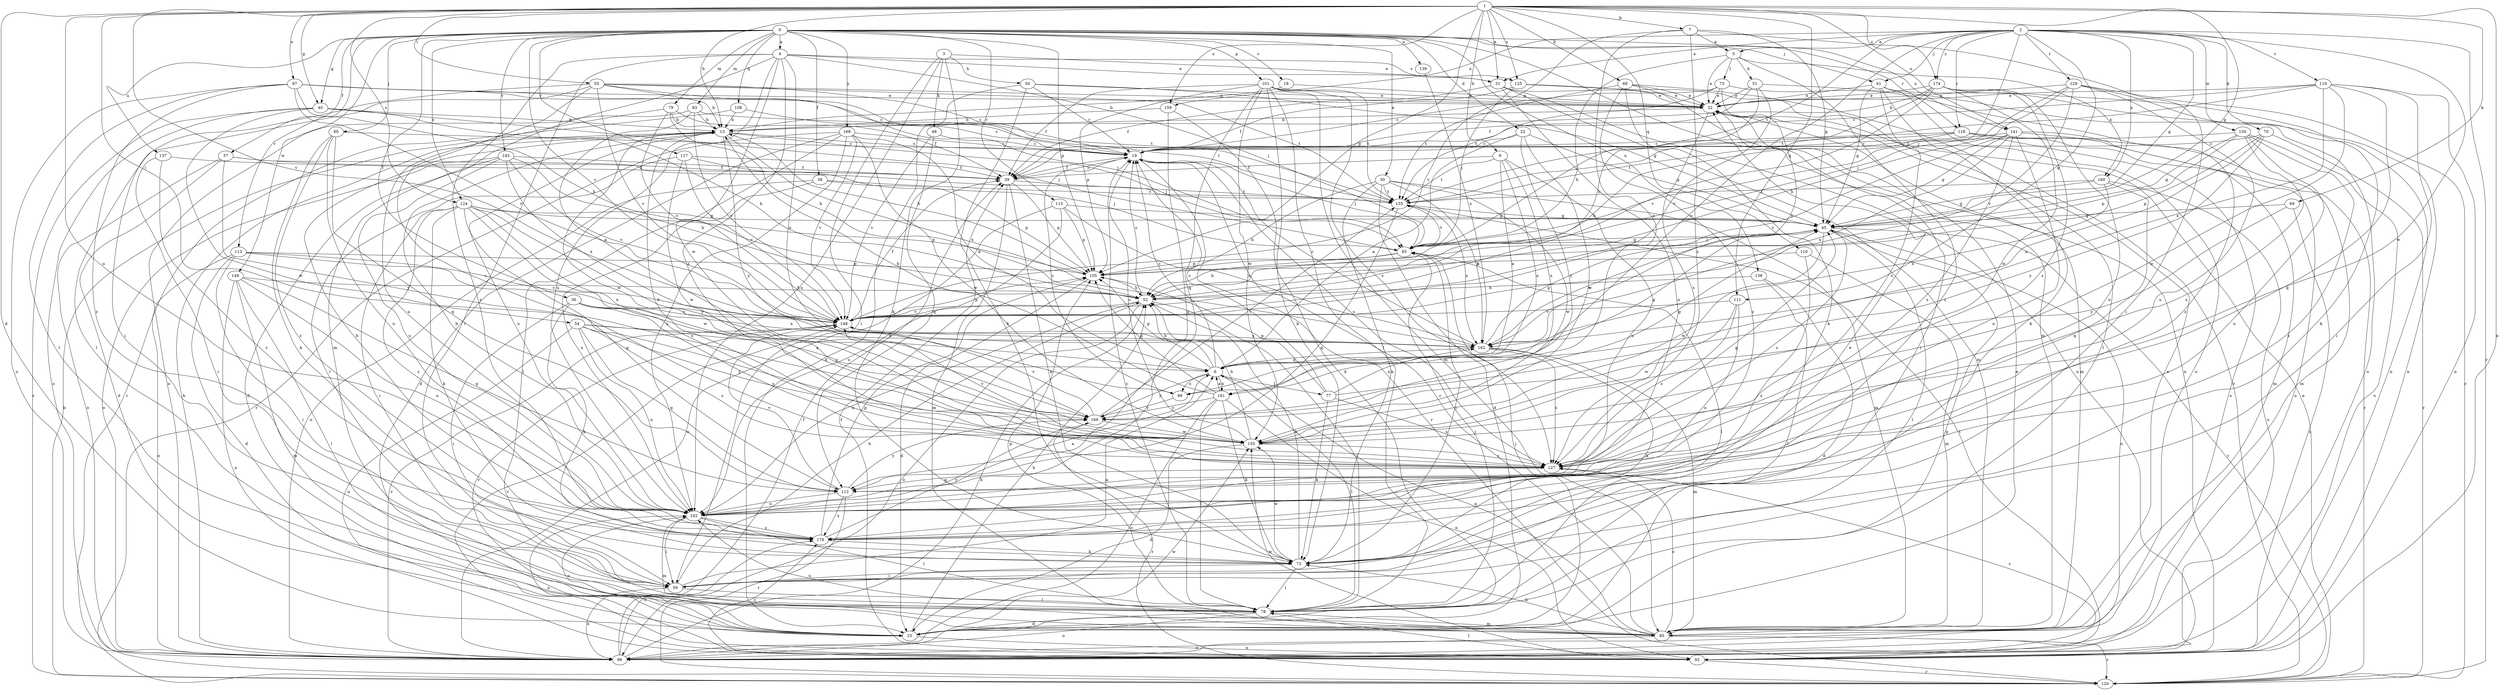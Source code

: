 strict digraph  {
0;
1;
2;
3;
4;
5;
6;
7;
9;
13;
18;
19;
22;
25;
30;
31;
32;
36;
37;
38;
39;
40;
45;
48;
50;
51;
52;
54;
55;
59;
60;
61;
65;
68;
69;
70;
72;
73;
77;
78;
79;
83;
85;
92;
97;
98;
99;
101;
105;
108;
110;
111;
112;
113;
115;
117;
118;
119;
120;
124;
125;
127;
129;
135;
137;
138;
139;
141;
142;
143;
148;
149;
150;
155;
159;
160;
161;
162;
168;
169;
174;
176;
0 -> 4  [label=a];
0 -> 18  [label=c];
0 -> 22  [label=d];
0 -> 30  [label=e];
0 -> 36  [label=f];
0 -> 37  [label=f];
0 -> 38  [label=f];
0 -> 40  [label=g];
0 -> 60  [label=j];
0 -> 61  [label=j];
0 -> 79  [label=m];
0 -> 83  [label=m];
0 -> 85  [label=m];
0 -> 101  [label=p];
0 -> 105  [label=p];
0 -> 108  [label=q];
0 -> 113  [label=r];
0 -> 115  [label=r];
0 -> 117  [label=r];
0 -> 118  [label=r];
0 -> 124  [label=s];
0 -> 137  [label=u];
0 -> 138  [label=u];
0 -> 139  [label=u];
0 -> 141  [label=u];
0 -> 143  [label=v];
0 -> 148  [label=v];
0 -> 149  [label=w];
0 -> 168  [label=y];
1 -> 7  [label=b];
1 -> 9  [label=b];
1 -> 13  [label=b];
1 -> 25  [label=d];
1 -> 31  [label=e];
1 -> 40  [label=g];
1 -> 45  [label=g];
1 -> 54  [label=i];
1 -> 55  [label=i];
1 -> 68  [label=k];
1 -> 69  [label=k];
1 -> 92  [label=n];
1 -> 97  [label=o];
1 -> 105  [label=p];
1 -> 110  [label=q];
1 -> 111  [label=q];
1 -> 124  [label=s];
1 -> 125  [label=s];
1 -> 141  [label=u];
1 -> 142  [label=u];
1 -> 148  [label=v];
1 -> 159  [label=x];
1 -> 174  [label=z];
2 -> 5  [label=a];
2 -> 31  [label=e];
2 -> 45  [label=g];
2 -> 61  [label=j];
2 -> 65  [label=j];
2 -> 70  [label=k];
2 -> 98  [label=o];
2 -> 111  [label=q];
2 -> 118  [label=r];
2 -> 119  [label=r];
2 -> 120  [label=r];
2 -> 129  [label=t];
2 -> 135  [label=t];
2 -> 150  [label=w];
2 -> 155  [label=w];
2 -> 159  [label=x];
2 -> 160  [label=x];
2 -> 174  [label=z];
3 -> 31  [label=e];
3 -> 48  [label=h];
3 -> 50  [label=h];
3 -> 59  [label=i];
3 -> 72  [label=k];
3 -> 142  [label=u];
4 -> 31  [label=e];
4 -> 59  [label=i];
4 -> 65  [label=j];
4 -> 85  [label=m];
4 -> 98  [label=o];
4 -> 125  [label=s];
4 -> 127  [label=s];
4 -> 142  [label=u];
4 -> 155  [label=w];
4 -> 176  [label=z];
5 -> 32  [label=e];
5 -> 51  [label=h];
5 -> 52  [label=h];
5 -> 73  [label=l];
5 -> 160  [label=x];
5 -> 176  [label=z];
6 -> 19  [label=c];
6 -> 45  [label=g];
6 -> 52  [label=h];
6 -> 77  [label=l];
6 -> 78  [label=l];
6 -> 98  [label=o];
6 -> 105  [label=p];
6 -> 161  [label=x];
6 -> 169  [label=y];
7 -> 5  [label=a];
7 -> 45  [label=g];
7 -> 59  [label=i];
7 -> 127  [label=s];
7 -> 148  [label=v];
7 -> 161  [label=x];
9 -> 6  [label=a];
9 -> 39  [label=f];
9 -> 98  [label=o];
9 -> 135  [label=t];
9 -> 142  [label=u];
9 -> 161  [label=x];
13 -> 19  [label=c];
13 -> 65  [label=j];
13 -> 142  [label=u];
13 -> 155  [label=w];
13 -> 162  [label=x];
13 -> 169  [label=y];
18 -> 13  [label=b];
18 -> 32  [label=e];
19 -> 39  [label=f];
19 -> 65  [label=j];
19 -> 120  [label=r];
19 -> 127  [label=s];
22 -> 6  [label=a];
22 -> 19  [label=c];
22 -> 45  [label=g];
22 -> 155  [label=w];
22 -> 169  [label=y];
25 -> 32  [label=e];
25 -> 45  [label=g];
25 -> 52  [label=h];
25 -> 65  [label=j];
25 -> 92  [label=n];
25 -> 142  [label=u];
25 -> 148  [label=v];
30 -> 25  [label=d];
30 -> 52  [label=h];
30 -> 72  [label=k];
30 -> 85  [label=m];
30 -> 135  [label=t];
30 -> 155  [label=w];
30 -> 162  [label=x];
31 -> 32  [label=e];
31 -> 39  [label=f];
31 -> 85  [label=m];
31 -> 92  [label=n];
31 -> 142  [label=u];
32 -> 13  [label=b];
32 -> 59  [label=i];
32 -> 85  [label=m];
32 -> 127  [label=s];
36 -> 59  [label=i];
36 -> 72  [label=k];
36 -> 127  [label=s];
36 -> 148  [label=v];
36 -> 162  [label=x];
36 -> 169  [label=y];
37 -> 25  [label=d];
37 -> 39  [label=f];
37 -> 99  [label=o];
37 -> 135  [label=t];
37 -> 169  [label=y];
38 -> 99  [label=o];
38 -> 105  [label=p];
38 -> 135  [label=t];
38 -> 142  [label=u];
39 -> 19  [label=c];
39 -> 72  [label=k];
39 -> 85  [label=m];
39 -> 105  [label=p];
39 -> 135  [label=t];
40 -> 13  [label=b];
40 -> 52  [label=h];
40 -> 65  [label=j];
40 -> 99  [label=o];
40 -> 120  [label=r];
40 -> 155  [label=w];
45 -> 65  [label=j];
45 -> 78  [label=l];
45 -> 99  [label=o];
45 -> 120  [label=r];
45 -> 127  [label=s];
45 -> 155  [label=w];
45 -> 162  [label=x];
48 -> 19  [label=c];
48 -> 112  [label=q];
48 -> 148  [label=v];
50 -> 19  [label=c];
50 -> 25  [label=d];
50 -> 32  [label=e];
50 -> 45  [label=g];
50 -> 72  [label=k];
51 -> 32  [label=e];
51 -> 39  [label=f];
51 -> 65  [label=j];
51 -> 99  [label=o];
51 -> 148  [label=v];
52 -> 19  [label=c];
52 -> 78  [label=l];
52 -> 99  [label=o];
52 -> 142  [label=u];
52 -> 148  [label=v];
54 -> 6  [label=a];
54 -> 92  [label=n];
54 -> 112  [label=q];
54 -> 127  [label=s];
54 -> 142  [label=u];
54 -> 162  [label=x];
54 -> 169  [label=y];
55 -> 13  [label=b];
55 -> 19  [label=c];
55 -> 32  [label=e];
55 -> 59  [label=i];
55 -> 65  [label=j];
55 -> 78  [label=l];
55 -> 127  [label=s];
55 -> 135  [label=t];
55 -> 148  [label=v];
59 -> 6  [label=a];
59 -> 32  [label=e];
59 -> 52  [label=h];
59 -> 78  [label=l];
59 -> 99  [label=o];
60 -> 19  [label=c];
60 -> 72  [label=k];
60 -> 112  [label=q];
60 -> 142  [label=u];
60 -> 176  [label=z];
61 -> 32  [label=e];
61 -> 45  [label=g];
61 -> 72  [label=k];
61 -> 92  [label=n];
61 -> 99  [label=o];
61 -> 127  [label=s];
65 -> 45  [label=g];
65 -> 52  [label=h];
65 -> 78  [label=l];
65 -> 105  [label=p];
65 -> 135  [label=t];
68 -> 32  [label=e];
68 -> 72  [label=k];
68 -> 92  [label=n];
68 -> 120  [label=r];
68 -> 135  [label=t];
68 -> 176  [label=z];
69 -> 45  [label=g];
69 -> 92  [label=n];
69 -> 169  [label=y];
70 -> 6  [label=a];
70 -> 19  [label=c];
70 -> 105  [label=p];
70 -> 120  [label=r];
70 -> 169  [label=y];
72 -> 52  [label=h];
72 -> 59  [label=i];
72 -> 65  [label=j];
72 -> 78  [label=l];
72 -> 155  [label=w];
73 -> 19  [label=c];
73 -> 32  [label=e];
73 -> 135  [label=t];
73 -> 162  [label=x];
73 -> 176  [label=z];
77 -> 19  [label=c];
77 -> 45  [label=g];
77 -> 72  [label=k];
77 -> 105  [label=p];
77 -> 127  [label=s];
77 -> 162  [label=x];
78 -> 19  [label=c];
78 -> 25  [label=d];
78 -> 65  [label=j];
78 -> 85  [label=m];
78 -> 99  [label=o];
78 -> 105  [label=p];
79 -> 13  [label=b];
79 -> 39  [label=f];
79 -> 52  [label=h];
79 -> 142  [label=u];
79 -> 148  [label=v];
83 -> 6  [label=a];
83 -> 13  [label=b];
83 -> 99  [label=o];
83 -> 135  [label=t];
83 -> 148  [label=v];
85 -> 6  [label=a];
85 -> 19  [label=c];
85 -> 32  [label=e];
85 -> 72  [label=k];
85 -> 99  [label=o];
85 -> 120  [label=r];
85 -> 127  [label=s];
85 -> 142  [label=u];
92 -> 39  [label=f];
92 -> 78  [label=l];
92 -> 120  [label=r];
92 -> 127  [label=s];
92 -> 135  [label=t];
92 -> 142  [label=u];
92 -> 148  [label=v];
92 -> 155  [label=w];
92 -> 176  [label=z];
97 -> 19  [label=c];
97 -> 32  [label=e];
97 -> 52  [label=h];
97 -> 78  [label=l];
97 -> 99  [label=o];
97 -> 135  [label=t];
97 -> 148  [label=v];
97 -> 176  [label=z];
98 -> 19  [label=c];
98 -> 169  [label=y];
99 -> 13  [label=b];
99 -> 39  [label=f];
99 -> 52  [label=h];
99 -> 148  [label=v];
99 -> 155  [label=w];
99 -> 176  [label=z];
101 -> 32  [label=e];
101 -> 39  [label=f];
101 -> 72  [label=k];
101 -> 78  [label=l];
101 -> 85  [label=m];
101 -> 105  [label=p];
101 -> 112  [label=q];
101 -> 127  [label=s];
101 -> 135  [label=t];
101 -> 155  [label=w];
105 -> 13  [label=b];
105 -> 25  [label=d];
105 -> 52  [label=h];
108 -> 13  [label=b];
108 -> 19  [label=c];
108 -> 120  [label=r];
110 -> 85  [label=m];
110 -> 105  [label=p];
110 -> 176  [label=z];
111 -> 127  [label=s];
111 -> 142  [label=u];
111 -> 148  [label=v];
111 -> 155  [label=w];
112 -> 120  [label=r];
112 -> 142  [label=u];
112 -> 148  [label=v];
112 -> 169  [label=y];
112 -> 176  [label=z];
113 -> 25  [label=d];
113 -> 59  [label=i];
113 -> 99  [label=o];
113 -> 105  [label=p];
113 -> 148  [label=v];
113 -> 162  [label=x];
115 -> 45  [label=g];
115 -> 99  [label=o];
115 -> 105  [label=p];
115 -> 142  [label=u];
115 -> 162  [label=x];
117 -> 39  [label=f];
117 -> 59  [label=i];
117 -> 65  [label=j];
117 -> 148  [label=v];
117 -> 155  [label=w];
118 -> 19  [label=c];
118 -> 52  [label=h];
118 -> 85  [label=m];
118 -> 99  [label=o];
118 -> 120  [label=r];
118 -> 135  [label=t];
119 -> 19  [label=c];
119 -> 32  [label=e];
119 -> 59  [label=i];
119 -> 92  [label=n];
119 -> 112  [label=q];
119 -> 135  [label=t];
119 -> 155  [label=w];
119 -> 162  [label=x];
120 -> 13  [label=b];
120 -> 32  [label=e];
124 -> 45  [label=g];
124 -> 59  [label=i];
124 -> 72  [label=k];
124 -> 105  [label=p];
124 -> 112  [label=q];
124 -> 127  [label=s];
124 -> 155  [label=w];
124 -> 169  [label=y];
124 -> 176  [label=z];
125 -> 32  [label=e];
125 -> 39  [label=f];
125 -> 65  [label=j];
125 -> 78  [label=l];
127 -> 13  [label=b];
127 -> 45  [label=g];
127 -> 112  [label=q];
129 -> 32  [label=e];
129 -> 52  [label=h];
129 -> 65  [label=j];
129 -> 72  [label=k];
129 -> 120  [label=r];
129 -> 142  [label=u];
129 -> 148  [label=v];
135 -> 45  [label=g];
135 -> 112  [label=q];
135 -> 162  [label=x];
137 -> 39  [label=f];
137 -> 59  [label=i];
137 -> 176  [label=z];
138 -> 25  [label=d];
138 -> 52  [label=h];
138 -> 78  [label=l];
139 -> 162  [label=x];
141 -> 19  [label=c];
141 -> 45  [label=g];
141 -> 85  [label=m];
141 -> 99  [label=o];
141 -> 127  [label=s];
141 -> 142  [label=u];
141 -> 148  [label=v];
141 -> 162  [label=x];
142 -> 6  [label=a];
142 -> 13  [label=b];
142 -> 59  [label=i];
142 -> 78  [label=l];
142 -> 85  [label=m];
142 -> 176  [label=z];
143 -> 25  [label=d];
143 -> 39  [label=f];
143 -> 52  [label=h];
143 -> 99  [label=o];
143 -> 142  [label=u];
143 -> 148  [label=v];
143 -> 162  [label=x];
148 -> 39  [label=f];
148 -> 105  [label=p];
148 -> 162  [label=x];
149 -> 52  [label=h];
149 -> 78  [label=l];
149 -> 85  [label=m];
149 -> 92  [label=n];
149 -> 112  [label=q];
149 -> 142  [label=u];
150 -> 19  [label=c];
150 -> 45  [label=g];
150 -> 99  [label=o];
150 -> 105  [label=p];
150 -> 127  [label=s];
150 -> 142  [label=u];
150 -> 176  [label=z];
155 -> 19  [label=c];
155 -> 25  [label=d];
155 -> 52  [label=h];
155 -> 127  [label=s];
155 -> 148  [label=v];
159 -> 13  [label=b];
159 -> 25  [label=d];
159 -> 142  [label=u];
160 -> 45  [label=g];
160 -> 99  [label=o];
160 -> 112  [label=q];
160 -> 135  [label=t];
160 -> 162  [label=x];
161 -> 6  [label=a];
161 -> 13  [label=b];
161 -> 72  [label=k];
161 -> 78  [label=l];
161 -> 92  [label=n];
161 -> 99  [label=o];
161 -> 105  [label=p];
161 -> 169  [label=y];
162 -> 6  [label=a];
162 -> 19  [label=c];
162 -> 45  [label=g];
162 -> 72  [label=k];
162 -> 85  [label=m];
162 -> 127  [label=s];
168 -> 6  [label=a];
168 -> 19  [label=c];
168 -> 25  [label=d];
168 -> 78  [label=l];
168 -> 120  [label=r];
168 -> 142  [label=u];
168 -> 148  [label=v];
168 -> 155  [label=w];
169 -> 120  [label=r];
169 -> 135  [label=t];
169 -> 148  [label=v];
169 -> 155  [label=w];
174 -> 13  [label=b];
174 -> 32  [label=e];
174 -> 52  [label=h];
174 -> 92  [label=n];
174 -> 127  [label=s];
174 -> 142  [label=u];
174 -> 148  [label=v];
174 -> 155  [label=w];
176 -> 13  [label=b];
176 -> 72  [label=k];
176 -> 105  [label=p];
176 -> 169  [label=y];
}
